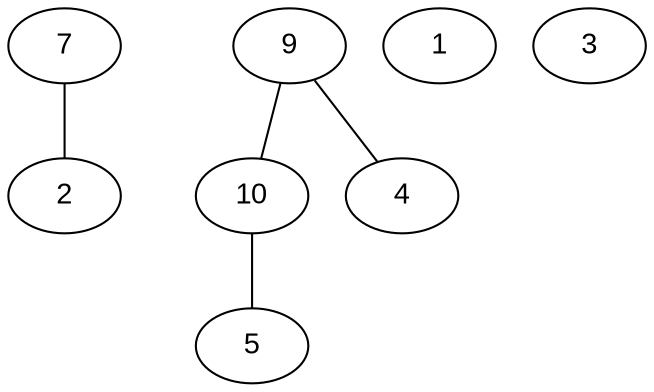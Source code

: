 strict graph {
    node [fontname="Arial"];
    7 -- 2;
    9 -- 10;
    9 -- 4;
    10 -- 9;
    10 -- 5;
    1;
    2 -- 7;
    3;
    4 -- 9;
    5 -- 10;
}
